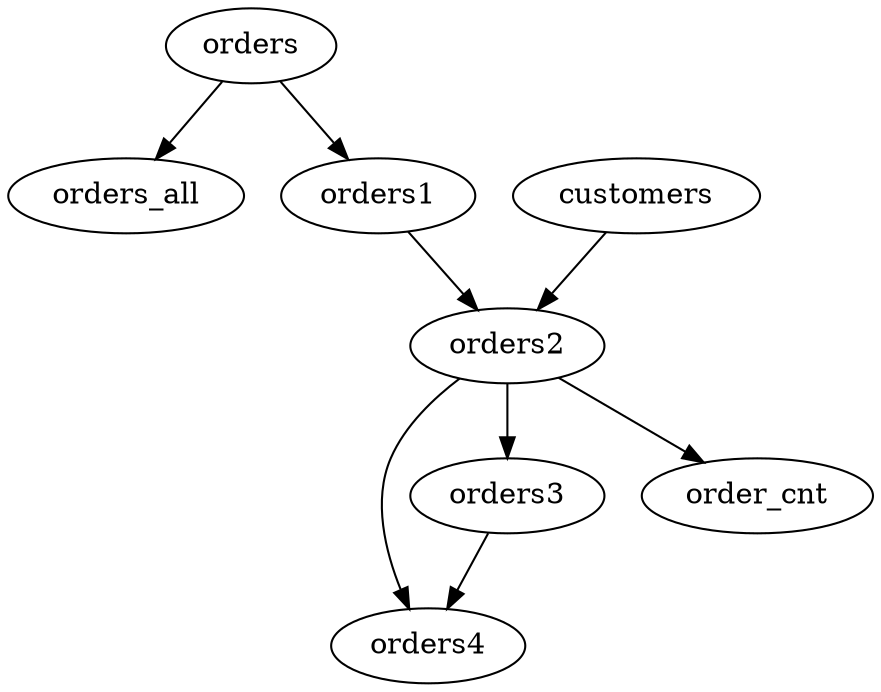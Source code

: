 digraph {
	orders [label=orders]
	orders -> orders_all
	orders -> orders1
	orders1 [label=orders1]
	orders1 -> orders2
	customers [label=customers]
	customers -> orders2
	orders2 [label=orders2]
	orders2 -> orders4
	orders2 -> orders3
	orders2 -> order_cnt
	orders3 [label=orders3]
	orders3 -> orders4
}
